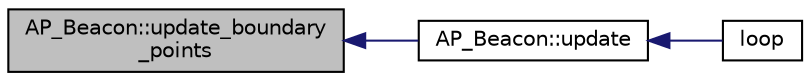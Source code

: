 digraph "AP_Beacon::update_boundary_points"
{
 // INTERACTIVE_SVG=YES
  edge [fontname="Helvetica",fontsize="10",labelfontname="Helvetica",labelfontsize="10"];
  node [fontname="Helvetica",fontsize="10",shape=record];
  rankdir="LR";
  Node1 [label="AP_Beacon::update_boundary\l_points",height=0.2,width=0.4,color="black", fillcolor="grey75", style="filled", fontcolor="black"];
  Node1 -> Node2 [dir="back",color="midnightblue",fontsize="10",style="solid",fontname="Helvetica"];
  Node2 [label="AP_Beacon::update",height=0.2,width=0.4,color="black", fillcolor="white", style="filled",URL="$classAP__Beacon.html#a949d8adc22da749df4d85c22dc375baa"];
  Node2 -> Node3 [dir="back",color="midnightblue",fontsize="10",style="solid",fontname="Helvetica"];
  Node3 [label="loop",height=0.2,width=0.4,color="black", fillcolor="white", style="filled",URL="$AP__Marvelmind__test_8cpp.html#afe461d27b9c48d5921c00d521181f12f"];
}
